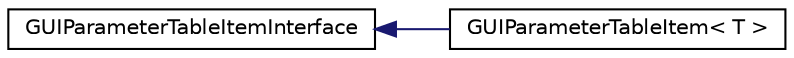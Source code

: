 digraph "Graphical Class Hierarchy"
{
  edge [fontname="Helvetica",fontsize="10",labelfontname="Helvetica",labelfontsize="10"];
  node [fontname="Helvetica",fontsize="10",shape=record];
  rankdir="LR";
  Node0 [label="GUIParameterTableItemInterface",height=0.2,width=0.4,color="black", fillcolor="white", style="filled",URL="$d3/d5c/class_g_u_i_parameter_table_item_interface.html",tooltip="Interface to a single line in a parameter window. "];
  Node0 -> Node1 [dir="back",color="midnightblue",fontsize="10",style="solid",fontname="Helvetica"];
  Node1 [label="GUIParameterTableItem\< T \>",height=0.2,width=0.4,color="black", fillcolor="white", style="filled",URL="$dc/d6f/class_g_u_i_parameter_table_item.html",tooltip="Instance of a single line in a parameter window. "];
}
